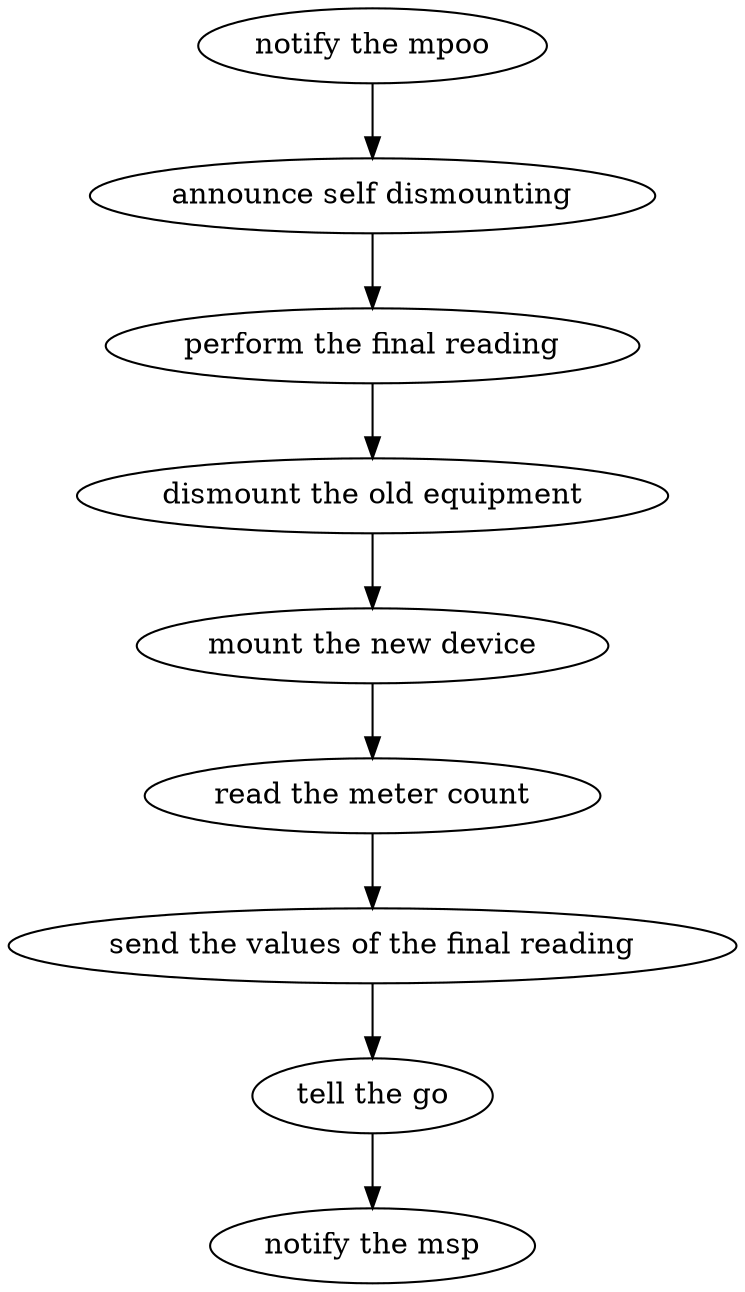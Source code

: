 strict digraph "doc-10.4" {
	graph [name="doc-10.4"];
	"notify the mpoo"	[attrs="{'type': 'Activity', 'label': 'notify the mpoo'}"];
	"announce self dismounting"	[attrs="{'type': 'Activity', 'label': 'announce self dismounting'}"];
	"notify the mpoo" -> "announce self dismounting"	[attrs="{'type': 'flow', 'label': 'flow'}"];
	"perform the final reading"	[attrs="{'type': 'Activity', 'label': 'perform the final reading'}"];
	"announce self dismounting" -> "perform the final reading"	[attrs="{'type': 'flow', 'label': 'flow'}"];
	"dismount the old equipment"	[attrs="{'type': 'Activity', 'label': 'dismount the old equipment'}"];
	"perform the final reading" -> "dismount the old equipment"	[attrs="{'type': 'flow', 'label': 'flow'}"];
	"mount the new device"	[attrs="{'type': 'Activity', 'label': 'mount the new device'}"];
	"dismount the old equipment" -> "mount the new device"	[attrs="{'type': 'flow', 'label': 'flow'}"];
	"read the meter count"	[attrs="{'type': 'Activity', 'label': 'read the meter count'}"];
	"mount the new device" -> "read the meter count"	[attrs="{'type': 'flow', 'label': 'flow'}"];
	"send the values of the final reading"	[attrs="{'type': 'Activity', 'label': 'send the values of the final reading'}"];
	"read the meter count" -> "send the values of the final reading"	[attrs="{'type': 'flow', 'label': 'flow'}"];
	"tell the go"	[attrs="{'type': 'Activity', 'label': 'tell the go'}"];
	"send the values of the final reading" -> "tell the go"	[attrs="{'type': 'flow', 'label': 'flow'}"];
	"notify the msp"	[attrs="{'type': 'Activity', 'label': 'notify the msp'}"];
	"tell the go" -> "notify the msp"	[attrs="{'type': 'flow', 'label': 'flow'}"];
}
